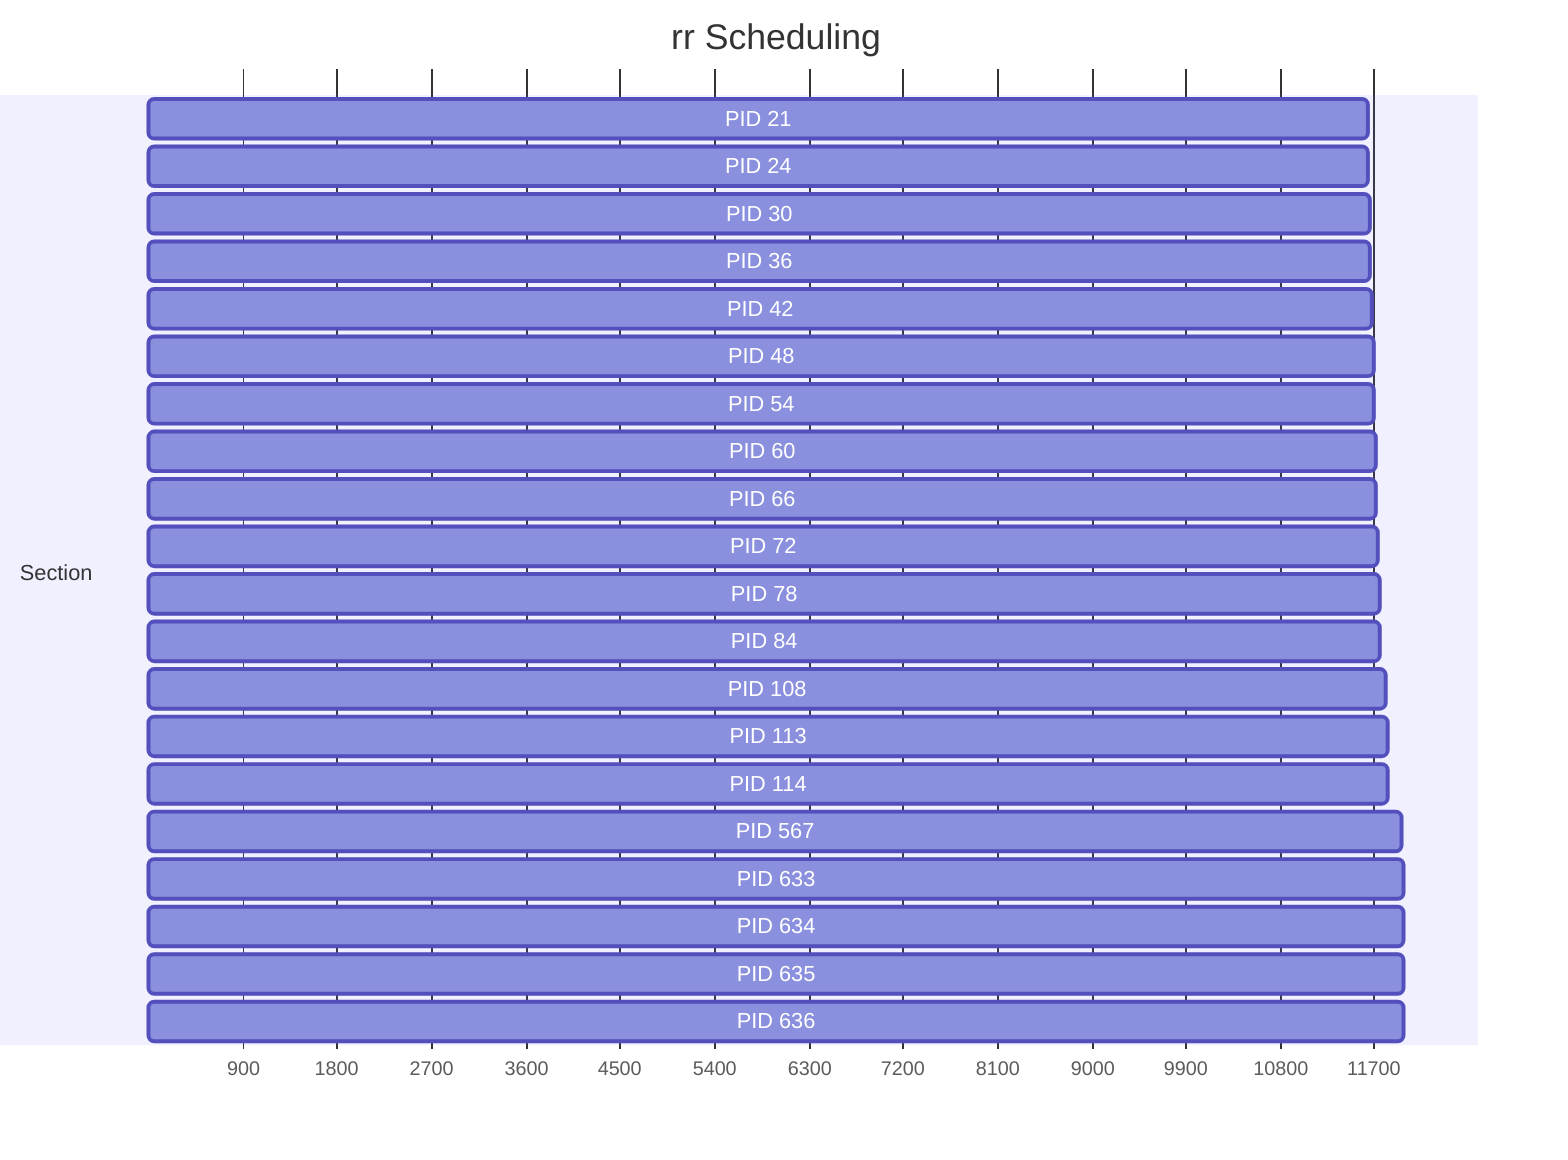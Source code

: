 gantt
title rr Scheduling
dateFormat  X
axisFormat %s
section Section
PID 21 : 45, 11630
PID 24 : 54, 11638
PID 30 : 66, 11649
PID 36 : 78, 11660
PID 42 : 90, 11671
PID 48 : 102, 11682
PID 54 : 114, 11693
PID 60 : 129, 11707
PID 66 : 141, 11718
PID 72 : 153, 11729
PID 78 : 165, 11740
PID 84 : 177, 11751
PID 108 : 234, 11807
PID 113 : 246, 11818
PID 114 : 249, 11820
PID 567 : 387, 11957
PID 633 : 399, 11968
PID 634 : 402, 11970
PID 635 : 405, 11972
PID 636 : 408, 11974